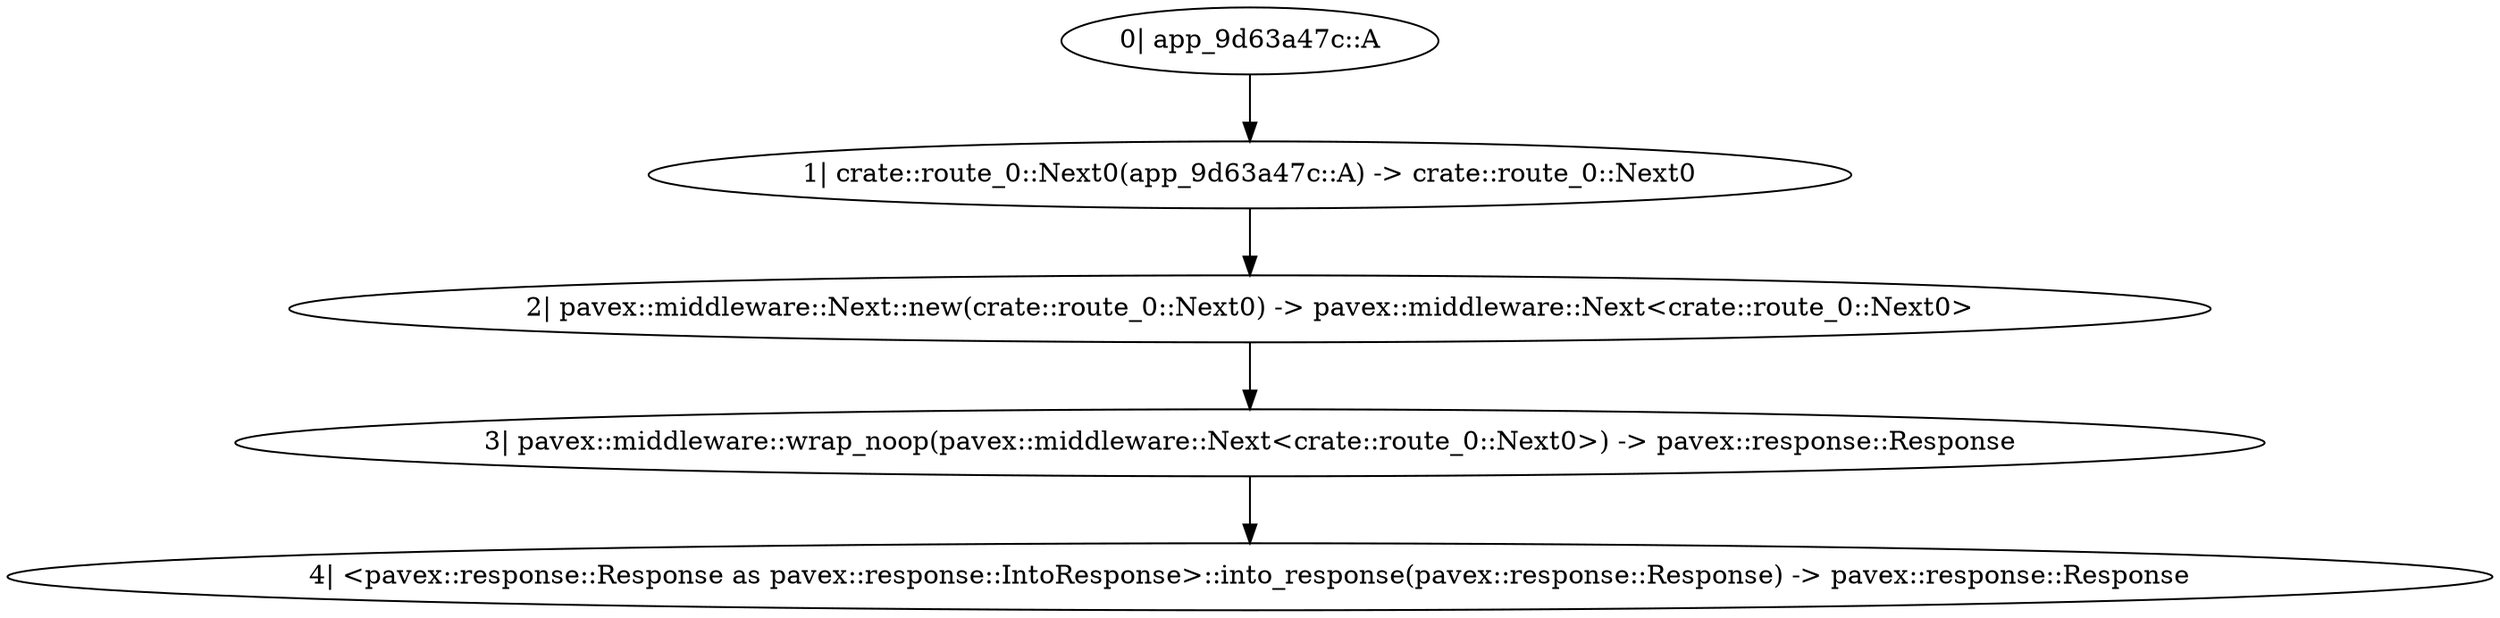 digraph "GET /handler - 0" {
    0 [ label = "3| pavex::middleware::wrap_noop(pavex::middleware::Next<crate::route_0::Next0>) -> pavex::response::Response"]
    1 [ label = "2| pavex::middleware::Next::new(crate::route_0::Next0) -> pavex::middleware::Next<crate::route_0::Next0>"]
    2 [ label = "1| crate::route_0::Next0(app_9d63a47c::A) -> crate::route_0::Next0"]
    3 [ label = "0| app_9d63a47c::A"]
    4 [ label = "4| <pavex::response::Response as pavex::response::IntoResponse>::into_response(pavex::response::Response) -> pavex::response::Response"]
    1 -> 0 [ ]
    2 -> 1 [ ]
    3 -> 2 [ ]
    0 -> 4 [ ]
}

digraph "GET /handler - 1" {
    0 [ label = "16| app_9d63a47c::handler(&app_9d63a47c::A, &app_9d63a47c::B<app_9d63a47c::A>, &app_9d63a47c::D<'_>, &app_9d63a47c::E, &app_9d63a47c::F<'_>, &app_9d63a47c::G<app_9d63a47c::A>, &app_9d63a47c::H<app_9d63a47c::A>, &app_9d63a47c::H<app_9d63a47c::E>) -> pavex::response::Response"]
    1 [ label = "0| app_9d63a47c::A"]
    2 [ label = "2| app_9d63a47c::b(app_9d63a47c::A) -> app_9d63a47c::B<app_9d63a47c::A>"]
    3 [ label = "15| app_9d63a47c::d(&''a app_9d63a47c::C, &''a app_9d63a47c::A) -> app_9d63a47c::D<'a>"]
    4 [ label = "12| app_9d63a47c::E::new() -> app_9d63a47c::E"]
    5 [ label = "13| app_9d63a47c::F::new(&app_9d63a47c::E) -> app_9d63a47c::F<'_>"]
    6 [ label = "11| app_9d63a47c::G::new(app_9d63a47c::A) -> app_9d63a47c::G<app_9d63a47c::A>"]
    7 [ label = "9| app_9d63a47c::H::with_a() -> app_9d63a47c::H<app_9d63a47c::A>"]
    8 [ label = "8| app_9d63a47c::H::with_e() -> app_9d63a47c::H<app_9d63a47c::E>"]
    9 [ label = "14| core::result::Result<app_9d63a47c::C, pavex::Error> -> app_9d63a47c::C"]
    10 [ label = "3| app_9d63a47c::c(&app_9d63a47c::B<app_9d63a47c::A>) -> core::result::Result<app_9d63a47c::C, pavex::Error>"]
    11 [ label = "17| <pavex::response::Response as pavex::response::IntoResponse>::into_response(pavex::response::Response) -> pavex::response::Response"]
    12 [ label = "5| core::result::Result<app_9d63a47c::C, pavex::Error> -> pavex::Error"]
    13 [ label = "6| app_9d63a47c::error_handler(&pavex::Error) -> pavex::response::Response"]
    14 [ label = "7| <pavex::response::Response as pavex::response::IntoResponse>::into_response(pavex::response::Response) -> pavex::response::Response"]
    15 [ label = "4| `match`"]
    16 [ label = "1| <app_9d63a47c::A as core::clone::Clone>::clone(&app_9d63a47c::A) -> app_9d63a47c::A"]
    17 [ label = "10| <app_9d63a47c::A as core::clone::Clone>::clone(&app_9d63a47c::A) -> app_9d63a47c::A"]
    8 -> 0 [ label = "&"]
    7 -> 0 [ label = "&"]
    6 -> 0 [ label = "&"]
    5 -> 0 [ label = "&"]
    4 -> 5 [ label = "&"]
    4 -> 0 [ label = "&"]
    3 -> 0 [ label = "&"]
    1 -> 3 [ label = "&"]
    9 -> 3 [ label = "&"]
    15 -> 12 [ ]
    2 -> 10 [ label = "&"]
    1 -> 17 [ label = "&"]
    2 -> 0 [ label = "&"]
    1 -> 0 [ label = "&"]
    15 -> 9 [ ]
    0 -> 11 [ ]
    12 -> 13 [ label = "&"]
    13 -> 14 [ ]
    10 -> 15 [ ]
    1 -> 16 [ label = "&"]
    16 -> 2 [ ]
    17 -> 6 [ ]
}

digraph "* * - 0" {
    0 [ label = "3| pavex::middleware::wrap_noop(pavex::middleware::Next<crate::route_1::Next0<'a>>) -> pavex::response::Response"]
    1 [ label = "2| pavex::middleware::Next::new(crate::route_1::Next0<'a>) -> pavex::middleware::Next<crate::route_1::Next0<'a>>"]
    2 [ label = "1| crate::route_1::Next0(&'a pavex::router::AllowedMethods) -> crate::route_1::Next0<'a>"]
    4 [ label = "4| <pavex::response::Response as pavex::response::IntoResponse>::into_response(pavex::response::Response) -> pavex::response::Response"]
    5 [ label = "0| &pavex::router::AllowedMethods"]
    1 -> 0 [ ]
    2 -> 1 [ ]
    0 -> 4 [ ]
    5 -> 2 [ ]
}

digraph "* * - 1" {
    0 [ label = "1| pavex::router::default_fallback(&pavex::router::AllowedMethods) -> pavex::response::Response"]
    2 [ label = "2| <pavex::response::Response as pavex::response::IntoResponse>::into_response(pavex::response::Response) -> pavex::response::Response"]
    3 [ label = "0| &pavex::router::AllowedMethods"]
    0 -> 2 [ ]
    3 -> 0 [ ]
}

digraph app_state {
    0 [ label = "1| crate::ApplicationState(app_9d63a47c::A) -> crate::ApplicationState"]
    1 [ label = "0| app_9d63a47c::a() -> app_9d63a47c::A"]
    1 -> 0 [ ]
}
